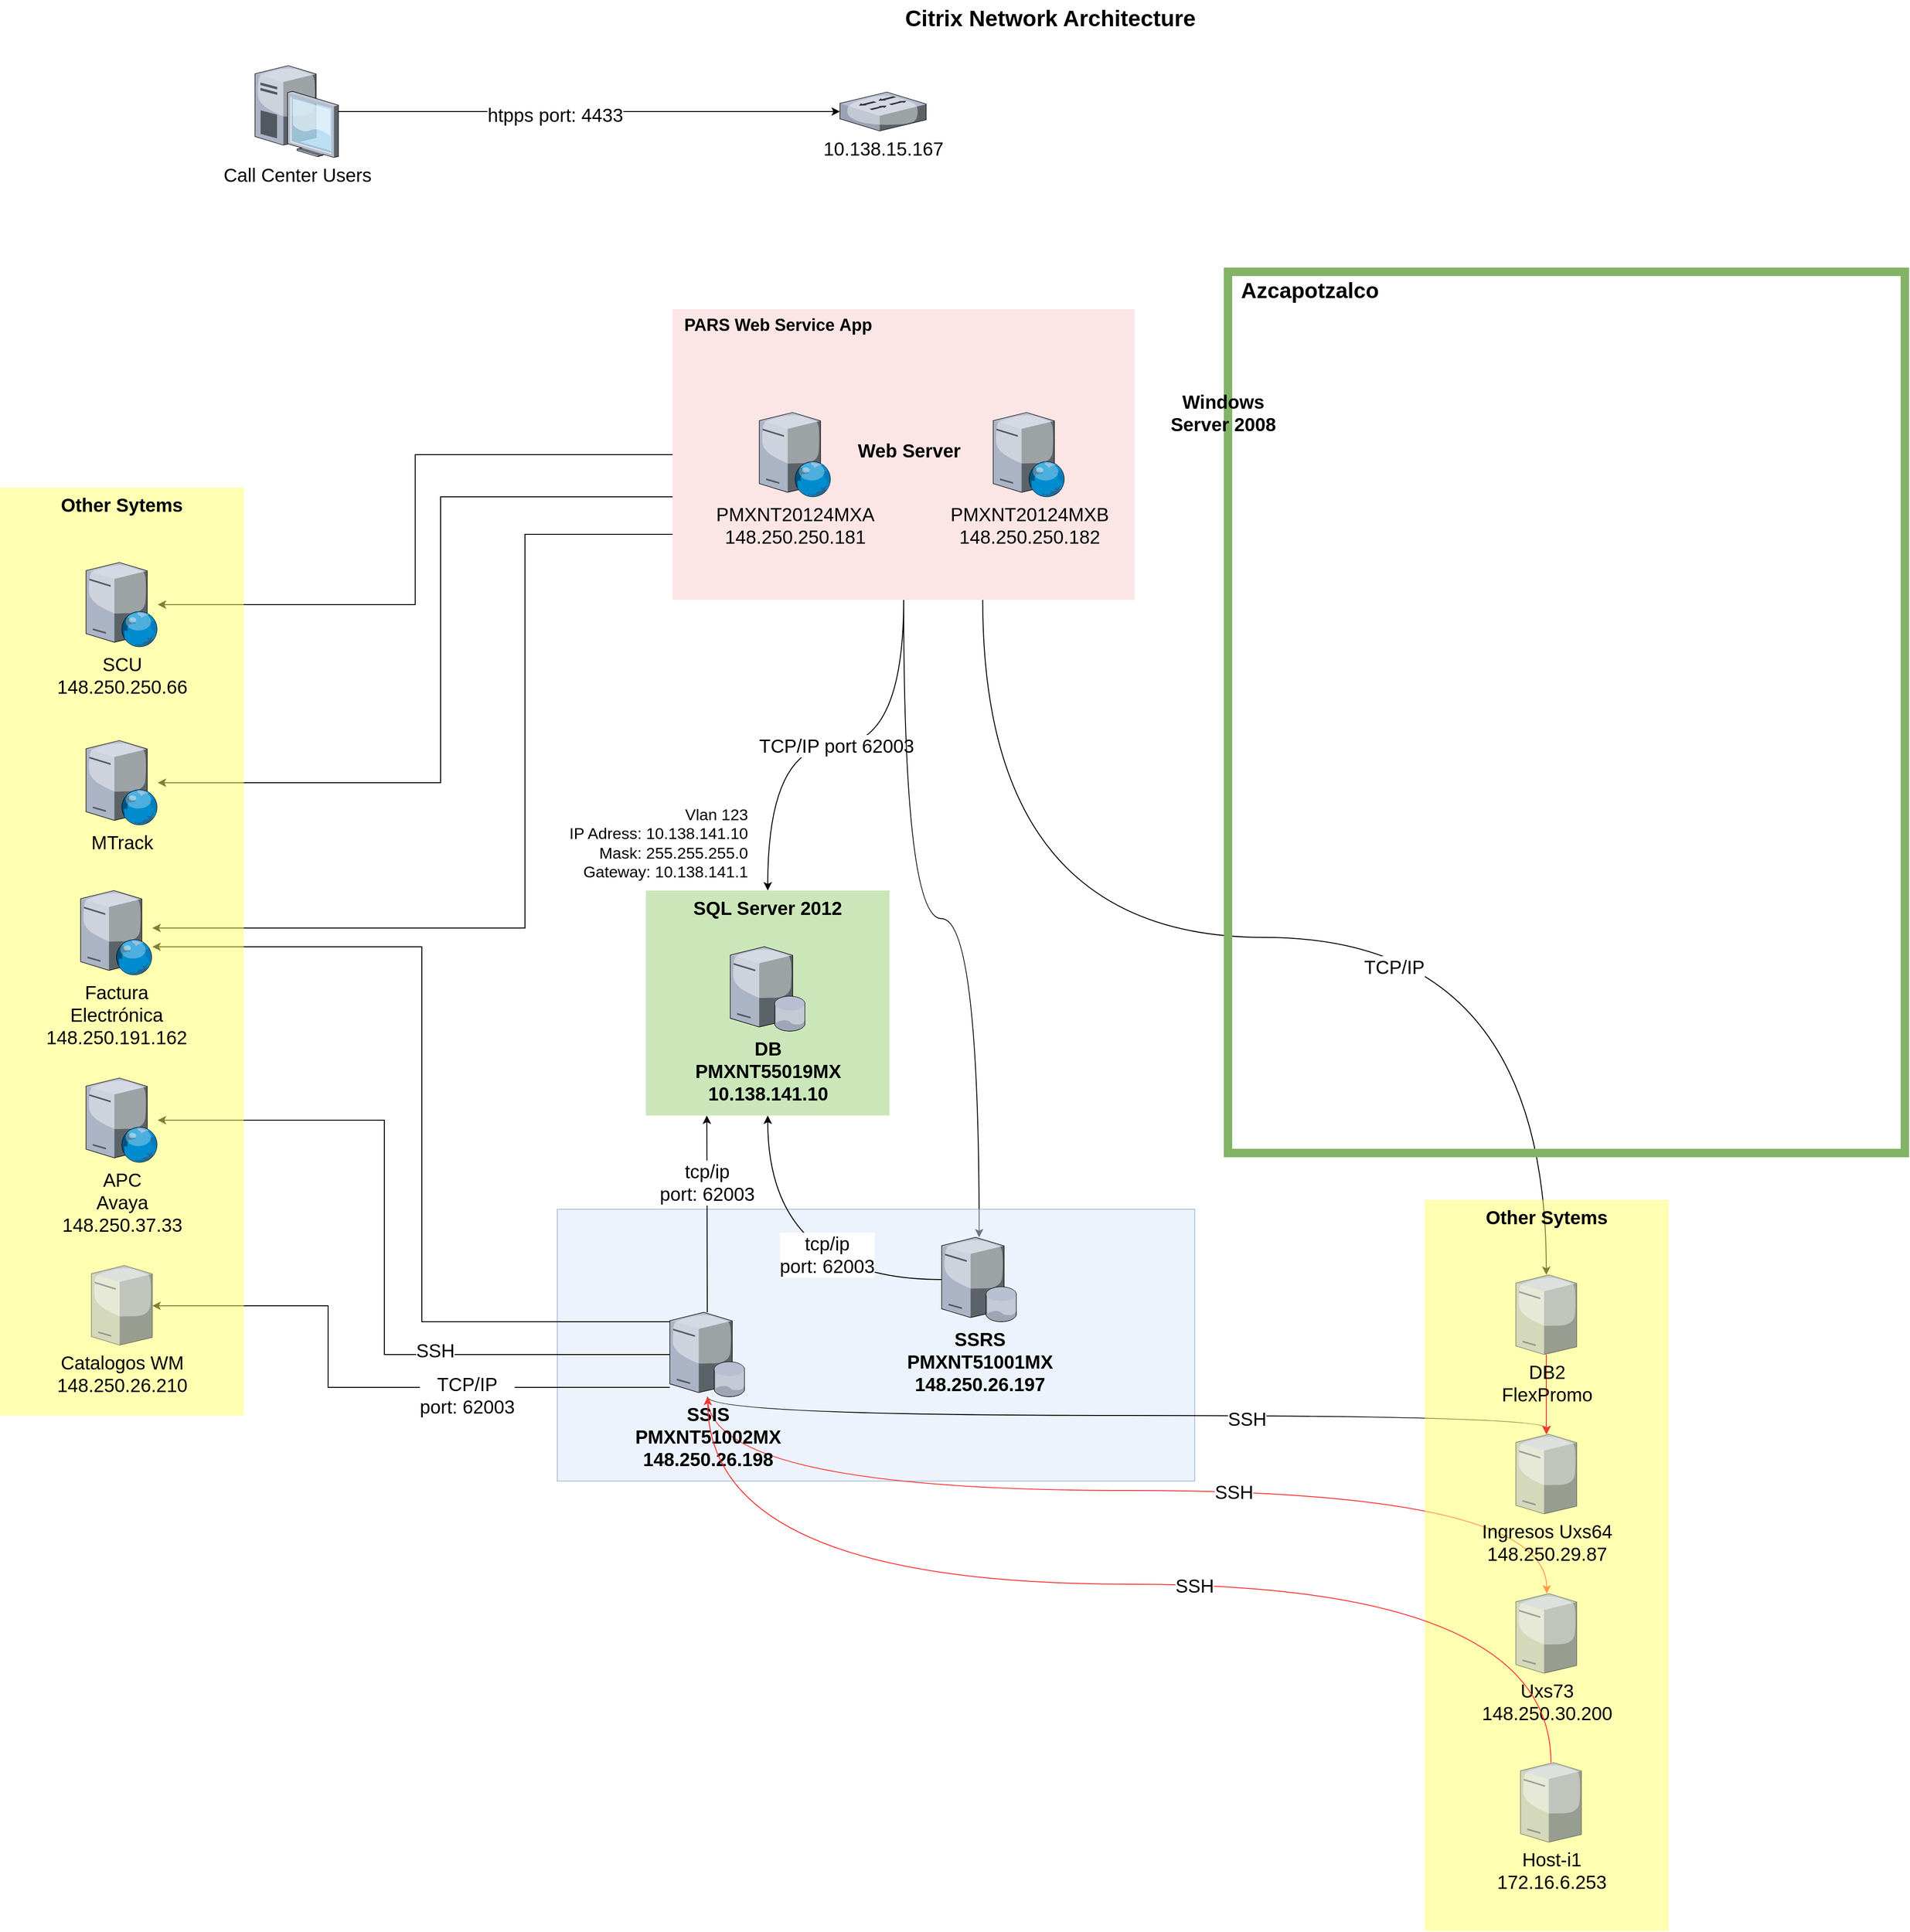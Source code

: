 <mxfile version="13.7.1" type="github">
  <diagram name="Page-1" id="e3a06f82-3646-2815-327d-82caf3d4e204">
    <mxGraphModel dx="3829.5" dy="1160" grid="1" gridSize="10" guides="1" tooltips="1" connect="1" arrows="1" fold="1" page="1" pageScale="1.5" pageWidth="1169" pageHeight="826" background="none" math="0" shadow="0">
      <root>
        <mxCell id="0" style=";html=1;" />
        <mxCell id="1" style=";html=1;" parent="0" />
        <mxCell id="NW1HPPaaWauUturvedQY-13" value="TCP/IP port 62003" style="edgeStyle=orthogonalEdgeStyle;orthogonalLoop=1;jettySize=auto;html=1;fontSize=20;curved=1;" edge="1" parent="1" source="6a7d8f32e03d9370-61" target="NW1HPPaaWauUturvedQY-11">
          <mxGeometry relative="1" as="geometry" />
        </mxCell>
        <mxCell id="NW1HPPaaWauUturvedQY-23" style="edgeStyle=orthogonalEdgeStyle;curved=1;orthogonalLoop=1;jettySize=auto;html=1;fontSize=20;" edge="1" parent="1" source="6a7d8f32e03d9370-61" target="NW1HPPaaWauUturvedQY-17">
          <mxGeometry relative="1" as="geometry" />
        </mxCell>
        <mxCell id="NW1HPPaaWauUturvedQY-29" style="edgeStyle=orthogonalEdgeStyle;curved=1;orthogonalLoop=1;jettySize=auto;html=1;fontSize=20;exitX=0.671;exitY=1;exitDx=0;exitDy=0;exitPerimeter=0;" edge="1" parent="1" source="6a7d8f32e03d9370-61" target="NW1HPPaaWauUturvedQY-25">
          <mxGeometry relative="1" as="geometry" />
        </mxCell>
        <mxCell id="NW1HPPaaWauUturvedQY-33" value="TCP/IP" style="edgeLabel;html=1;align=center;verticalAlign=middle;resizable=0;points=[];fontSize=20;" vertex="1" connectable="0" parent="NW1HPPaaWauUturvedQY-29">
          <mxGeometry x="0.208" y="-31" relative="1" as="geometry">
            <mxPoint as="offset" />
          </mxGeometry>
        </mxCell>
        <mxCell id="NW1HPPaaWauUturvedQY-45" style="edgeStyle=orthogonalEdgeStyle;orthogonalLoop=1;jettySize=auto;html=1;fontSize=20;rounded=0;" edge="1" parent="1" source="6a7d8f32e03d9370-61" target="NW1HPPaaWauUturvedQY-39">
          <mxGeometry relative="1" as="geometry" />
        </mxCell>
        <mxCell id="NW1HPPaaWauUturvedQY-46" style="edgeStyle=orthogonalEdgeStyle;orthogonalLoop=1;jettySize=auto;html=1;strokeColor=#000000;fontSize=20;rounded=0;" edge="1" parent="1" source="6a7d8f32e03d9370-61" target="NW1HPPaaWauUturvedQY-40">
          <mxGeometry relative="1" as="geometry">
            <Array as="points">
              <mxPoint x="280" y="560" />
              <mxPoint x="280" y="865" />
            </Array>
          </mxGeometry>
        </mxCell>
        <mxCell id="NW1HPPaaWauUturvedQY-47" style="edgeStyle=orthogonalEdgeStyle;rounded=0;orthogonalLoop=1;jettySize=auto;html=1;strokeColor=#000000;fontSize=20;" edge="1" parent="1" source="6a7d8f32e03d9370-61" target="NW1HPPaaWauUturvedQY-41">
          <mxGeometry relative="1" as="geometry">
            <Array as="points">
              <mxPoint x="370" y="600" />
              <mxPoint x="370" y="1020" />
            </Array>
          </mxGeometry>
        </mxCell>
        <mxCell id="6a7d8f32e03d9370-61" value="&amp;nbsp; &lt;b&gt;PARS Web Service&amp;nbsp;App&lt;/b&gt;" style="whiteSpace=wrap;html=1;fillColor=#f8cecc;fontSize=18;strokeColor=none;verticalAlign=top;align=left;opacity=50;" parent="1" vertex="1">
          <mxGeometry x="527.5" y="360" width="493" height="310" as="geometry" />
        </mxCell>
        <mxCell id="6a7d8f32e03d9370-62" value="Citrix Network Architecture" style="text;strokeColor=none;fillColor=none;html=1;fontSize=24;fontStyle=1;verticalAlign=middle;align=center;" parent="1" vertex="1">
          <mxGeometry x="499" y="30" width="861" height="40" as="geometry" />
        </mxCell>
        <mxCell id="NW1HPPaaWauUturvedQY-3" style="edgeStyle=orthogonalEdgeStyle;rounded=0;orthogonalLoop=1;jettySize=auto;html=1;fontSize=20;" edge="1" parent="1" source="NW1HPPaaWauUturvedQY-1" target="NW1HPPaaWauUturvedQY-2">
          <mxGeometry relative="1" as="geometry" />
        </mxCell>
        <mxCell id="NW1HPPaaWauUturvedQY-4" value="htpps port: 4433" style="edgeLabel;html=1;align=center;verticalAlign=middle;resizable=0;points=[];fontSize=20;" vertex="1" connectable="0" parent="NW1HPPaaWauUturvedQY-3">
          <mxGeometry x="0.0" y="-37" relative="1" as="geometry">
            <mxPoint x="-37" y="-34" as="offset" />
          </mxGeometry>
        </mxCell>
        <mxCell id="NW1HPPaaWauUturvedQY-1" value="Call Center Users" style="verticalLabelPosition=bottom;aspect=fixed;html=1;verticalAlign=top;strokeColor=none;align=center;outlineConnect=0;shape=mxgraph.citrix.desktop;fontSize=20;" vertex="1" parent="1">
          <mxGeometry x="82" y="100" width="89" height="98" as="geometry" />
        </mxCell>
        <mxCell id="NW1HPPaaWauUturvedQY-2" value="10.138.15.167" style="verticalLabelPosition=bottom;aspect=fixed;html=1;verticalAlign=top;strokeColor=none;align=center;outlineConnect=0;shape=mxgraph.citrix.switch;fontSize=20;" vertex="1" parent="1">
          <mxGeometry x="706" y="128.25" width="92" height="41.5" as="geometry" />
        </mxCell>
        <mxCell id="NW1HPPaaWauUturvedQY-5" value="" style="shape=image;html=1;verticalAlign=top;verticalLabelPosition=bottom;labelBackgroundColor=#ffffff;imageAspect=0;aspect=fixed;image=https://cdn3.iconfinder.com/data/icons/security-flat-2-1/512/wall__fire__bricks_-128.png;fontSize=20;" vertex="1" parent="1">
          <mxGeometry x="1270" y="89.75" width="80" height="80" as="geometry" />
        </mxCell>
        <mxCell id="NW1HPPaaWauUturvedQY-6" value="&lt;b&gt;&amp;nbsp; Azcapotzalco&lt;/b&gt;" style="whiteSpace=wrap;html=1;fontSize=23;verticalAlign=top;strokeColor=#82b366;fillColor=none;strokeWidth=9;align=left;" vertex="1" parent="1">
          <mxGeometry x="1120" y="320" width="722" height="940" as="geometry" />
        </mxCell>
        <mxCell id="NW1HPPaaWauUturvedQY-7" value="PMXNT20124MXA&lt;br style=&quot;font-size: 20px;&quot;&gt;148.250.250.181" style="verticalLabelPosition=bottom;aspect=fixed;html=1;verticalAlign=top;strokeColor=none;align=center;outlineConnect=0;shape=mxgraph.citrix.web_server;fillColor=none;fontSize=20;" vertex="1" parent="1">
          <mxGeometry x="620" y="470" width="76.5" height="90" as="geometry" />
        </mxCell>
        <mxCell id="NW1HPPaaWauUturvedQY-8" value="PMXNT20124MXB&lt;br style=&quot;font-size: 20px;&quot;&gt;148.250.250.182" style="verticalLabelPosition=bottom;aspect=fixed;html=1;verticalAlign=top;strokeColor=none;align=center;outlineConnect=0;shape=mxgraph.citrix.web_server;fillColor=none;fontSize=20;" vertex="1" parent="1">
          <mxGeometry x="869.5" y="470" width="76.5" height="90" as="geometry" />
        </mxCell>
        <mxCell id="NW1HPPaaWauUturvedQY-9" value="Web Server" style="text;html=1;strokeColor=none;fillColor=none;align=center;verticalAlign=middle;whiteSpace=wrap;rounded=0;fontSize=20;fontStyle=1" vertex="1" parent="1">
          <mxGeometry x="720" y="500" width="120" height="20" as="geometry" />
        </mxCell>
        <mxCell id="NW1HPPaaWauUturvedQY-10" value="Windows Server 2008" style="text;html=1;strokeColor=none;fillColor=none;align=center;verticalAlign=middle;whiteSpace=wrap;rounded=0;fontSize=20;fontStyle=1" vertex="1" parent="1">
          <mxGeometry x="1040" y="460" width="150" height="20" as="geometry" />
        </mxCell>
        <mxCell id="NW1HPPaaWauUturvedQY-11" value="&lt;b&gt;&lt;font style=&quot;font-size: 20px&quot;&gt;SQL Server 2012&lt;/font&gt;&lt;/b&gt;" style="whiteSpace=wrap;html=1;fontSize=18;strokeColor=none;verticalAlign=top;align=center;fillColor=#97D077;opacity=50;" vertex="1" parent="1">
          <mxGeometry x="499" y="980" width="260" height="240" as="geometry" />
        </mxCell>
        <mxCell id="NW1HPPaaWauUturvedQY-12" value="&lt;b&gt;DB&lt;br&gt;PMXNT55019MX&lt;br&gt;10.138.141.10&lt;/b&gt;" style="verticalLabelPosition=bottom;aspect=fixed;html=1;verticalAlign=top;strokeColor=none;align=center;outlineConnect=0;shape=mxgraph.citrix.database_server;fillColor=#97D077;fontSize=20;" vertex="1" parent="1">
          <mxGeometry x="589" y="1040" width="80" height="90" as="geometry" />
        </mxCell>
        <mxCell id="NW1HPPaaWauUturvedQY-14" value="Vlan 123&lt;br style=&quot;font-size: 17px;&quot;&gt;IP Adress: 10.138.141.10&lt;br style=&quot;font-size: 17px;&quot;&gt;Mask: 255.255.255.0&lt;br style=&quot;font-size: 17px;&quot;&gt;Gateway: 10.138.141.1" style="text;html=1;strokeColor=none;fillColor=none;align=right;verticalAlign=middle;whiteSpace=wrap;rounded=0;fontSize=17;" vertex="1" parent="1">
          <mxGeometry x="360" y="920" width="250" height="20" as="geometry" />
        </mxCell>
        <mxCell id="NW1HPPaaWauUturvedQY-15" value="" style="whiteSpace=wrap;html=1;fontSize=18;strokeColor=#6c8ebf;verticalAlign=top;align=center;fillColor=#dae8fc;opacity=50;imageAspect=1;connectable=1;allowArrows=1;recursiveResize=0;expand=1;gradientDirection=north;" vertex="1" parent="1">
          <mxGeometry x="404.5" y="1320" width="680" height="290" as="geometry" />
        </mxCell>
        <mxCell id="NW1HPPaaWauUturvedQY-19" style="edgeStyle=orthogonalEdgeStyle;curved=1;orthogonalLoop=1;jettySize=auto;html=1;entryX=0.25;entryY=1;entryDx=0;entryDy=0;fontSize=17;" edge="1" parent="1" source="NW1HPPaaWauUturvedQY-16" target="NW1HPPaaWauUturvedQY-11">
          <mxGeometry relative="1" as="geometry" />
        </mxCell>
        <mxCell id="NW1HPPaaWauUturvedQY-20" value="tcp/ip&lt;br style=&quot;font-size: 20px;&quot;&gt;port: 62003" style="edgeLabel;html=1;align=center;verticalAlign=middle;resizable=0;points=[];fontSize=20;" vertex="1" connectable="0" parent="NW1HPPaaWauUturvedQY-19">
          <mxGeometry x="0.342" relative="1" as="geometry">
            <mxPoint y="1" as="offset" />
          </mxGeometry>
        </mxCell>
        <mxCell id="NW1HPPaaWauUturvedQY-30" style="edgeStyle=orthogonalEdgeStyle;curved=1;orthogonalLoop=1;jettySize=auto;html=1;fontSize=20;" edge="1" parent="1" source="NW1HPPaaWauUturvedQY-16" target="NW1HPPaaWauUturvedQY-26">
          <mxGeometry relative="1" as="geometry">
            <Array as="points">
              <mxPoint x="565" y="1540" />
              <mxPoint x="1460" y="1540" />
            </Array>
          </mxGeometry>
        </mxCell>
        <mxCell id="NW1HPPaaWauUturvedQY-34" value="SSH" style="edgeLabel;html=1;align=center;verticalAlign=middle;resizable=0;points=[];fontSize=20;" vertex="1" connectable="0" parent="NW1HPPaaWauUturvedQY-30">
          <mxGeometry x="0.273" y="-3" relative="1" as="geometry">
            <mxPoint as="offset" />
          </mxGeometry>
        </mxCell>
        <mxCell id="NW1HPPaaWauUturvedQY-31" style="edgeStyle=orthogonalEdgeStyle;curved=1;orthogonalLoop=1;jettySize=auto;html=1;fontSize=20;strokeColor=#FF3333;" edge="1" parent="1" source="NW1HPPaaWauUturvedQY-16" target="NW1HPPaaWauUturvedQY-27">
          <mxGeometry relative="1" as="geometry">
            <Array as="points">
              <mxPoint x="565" y="1620" />
              <mxPoint x="1460" y="1620" />
            </Array>
          </mxGeometry>
        </mxCell>
        <mxCell id="NW1HPPaaWauUturvedQY-35" value="SSH" style="edgeLabel;html=1;align=center;verticalAlign=middle;resizable=0;points=[];fontSize=20;" vertex="1" connectable="0" parent="NW1HPPaaWauUturvedQY-31">
          <mxGeometry x="0.197" y="-1" relative="1" as="geometry">
            <mxPoint as="offset" />
          </mxGeometry>
        </mxCell>
        <mxCell id="NW1HPPaaWauUturvedQY-48" style="edgeStyle=orthogonalEdgeStyle;rounded=0;orthogonalLoop=1;jettySize=auto;html=1;strokeColor=#000000;fontSize=20;" edge="1" parent="1" source="NW1HPPaaWauUturvedQY-16" target="NW1HPPaaWauUturvedQY-41">
          <mxGeometry relative="1" as="geometry">
            <Array as="points">
              <mxPoint x="260" y="1440" />
              <mxPoint x="260" y="1040" />
            </Array>
          </mxGeometry>
        </mxCell>
        <mxCell id="NW1HPPaaWauUturvedQY-49" style="edgeStyle=orthogonalEdgeStyle;rounded=0;orthogonalLoop=1;jettySize=auto;html=1;strokeColor=#000000;fontSize=20;" edge="1" parent="1" source="NW1HPPaaWauUturvedQY-16" target="NW1HPPaaWauUturvedQY-42">
          <mxGeometry relative="1" as="geometry">
            <Array as="points">
              <mxPoint x="220" y="1475" />
              <mxPoint x="220" y="1225" />
            </Array>
          </mxGeometry>
        </mxCell>
        <mxCell id="NW1HPPaaWauUturvedQY-51" value="SSH" style="edgeLabel;html=1;align=center;verticalAlign=middle;resizable=0;points=[];fontSize=20;" vertex="1" connectable="0" parent="NW1HPPaaWauUturvedQY-49">
          <mxGeometry x="-0.371" y="-5" relative="1" as="geometry">
            <mxPoint as="offset" />
          </mxGeometry>
        </mxCell>
        <mxCell id="NW1HPPaaWauUturvedQY-50" style="edgeStyle=orthogonalEdgeStyle;rounded=0;orthogonalLoop=1;jettySize=auto;html=1;strokeColor=#000000;fontSize=20;" edge="1" parent="1" source="NW1HPPaaWauUturvedQY-16" target="NW1HPPaaWauUturvedQY-38">
          <mxGeometry relative="1" as="geometry">
            <Array as="points">
              <mxPoint x="160" y="1510" />
              <mxPoint x="160" y="1423" />
            </Array>
          </mxGeometry>
        </mxCell>
        <mxCell id="NW1HPPaaWauUturvedQY-52" value="TCP/IP&lt;br&gt;port: 62003" style="edgeLabel;html=1;align=center;verticalAlign=middle;resizable=0;points=[];fontSize=20;" vertex="1" connectable="0" parent="NW1HPPaaWauUturvedQY-50">
          <mxGeometry x="-0.323" y="8" relative="1" as="geometry">
            <mxPoint as="offset" />
          </mxGeometry>
        </mxCell>
        <mxCell id="NW1HPPaaWauUturvedQY-16" value="&lt;b&gt;SSIS&lt;br&gt;PMXNT51002MX&lt;br&gt;148.250.26.198&lt;/b&gt;" style="verticalLabelPosition=bottom;aspect=fixed;html=1;verticalAlign=top;strokeColor=none;align=center;outlineConnect=0;shape=mxgraph.citrix.database_server;fillColor=#97D077;fontSize=20;" vertex="1" parent="1">
          <mxGeometry x="524.5" y="1430" width="80" height="90" as="geometry" />
        </mxCell>
        <mxCell id="NW1HPPaaWauUturvedQY-18" style="edgeStyle=orthogonalEdgeStyle;curved=1;orthogonalLoop=1;jettySize=auto;html=1;entryX=0.5;entryY=1;entryDx=0;entryDy=0;fontSize=17;" edge="1" parent="1" source="NW1HPPaaWauUturvedQY-17" target="NW1HPPaaWauUturvedQY-11">
          <mxGeometry relative="1" as="geometry" />
        </mxCell>
        <mxCell id="NW1HPPaaWauUturvedQY-21" value="tcp/ip&lt;br&gt;port: 62003" style="edgeLabel;html=1;align=center;verticalAlign=middle;resizable=0;points=[];fontSize=20;" vertex="1" connectable="0" parent="NW1HPPaaWauUturvedQY-18">
          <mxGeometry x="-0.321" y="-27" relative="1" as="geometry">
            <mxPoint as="offset" />
          </mxGeometry>
        </mxCell>
        <mxCell id="NW1HPPaaWauUturvedQY-17" value="&lt;b&gt;SSRS&lt;br&gt;PMXNT51001MX&lt;br&gt;148.250.26.197&lt;/b&gt;" style="verticalLabelPosition=bottom;aspect=fixed;html=1;verticalAlign=top;strokeColor=none;align=center;outlineConnect=0;shape=mxgraph.citrix.database_server;fillColor=#97D077;fontSize=20;" vertex="1" parent="1">
          <mxGeometry x="814.5" y="1350" width="80" height="90" as="geometry" />
        </mxCell>
        <mxCell id="NW1HPPaaWauUturvedQY-24" value="&lt;b&gt;&lt;font style=&quot;font-size: 20px&quot;&gt;Other Sytems&lt;br&gt;&lt;/font&gt;&lt;/b&gt;" style="whiteSpace=wrap;html=1;fontSize=18;strokeColor=none;verticalAlign=top;align=center;opacity=50;fillColor=#FFFF66;" vertex="1" parent="1">
          <mxGeometry x="1330" y="1310" width="260" height="780" as="geometry" />
        </mxCell>
        <mxCell id="NW1HPPaaWauUturvedQY-43" value="" style="edgeStyle=orthogonalEdgeStyle;curved=1;orthogonalLoop=1;jettySize=auto;html=1;strokeColor=#FF3333;fontSize=20;" edge="1" parent="1" source="NW1HPPaaWauUturvedQY-25" target="NW1HPPaaWauUturvedQY-26">
          <mxGeometry relative="1" as="geometry" />
        </mxCell>
        <mxCell id="NW1HPPaaWauUturvedQY-25" value="DB2&lt;br&gt;FlexPromo" style="verticalLabelPosition=bottom;aspect=fixed;html=1;verticalAlign=top;strokeColor=none;align=center;outlineConnect=0;shape=mxgraph.citrix.tower_server;fillColor=#97D077;gradientColor=none;fontSize=20;opacity=50;" vertex="1" parent="1">
          <mxGeometry x="1427" y="1390" width="65" height="85" as="geometry" />
        </mxCell>
        <mxCell id="NW1HPPaaWauUturvedQY-26" value="Ingresos Uxs64&lt;br&gt;148.250.29.87" style="verticalLabelPosition=bottom;aspect=fixed;html=1;verticalAlign=top;strokeColor=none;align=center;outlineConnect=0;shape=mxgraph.citrix.tower_server;gradientColor=none;fontSize=20;opacity=50;fillColor=#FFFF66;" vertex="1" parent="1">
          <mxGeometry x="1427" y="1560" width="65" height="85" as="geometry" />
        </mxCell>
        <mxCell id="NW1HPPaaWauUturvedQY-27" value="Uxs73&lt;br&gt;148.250.30.200" style="verticalLabelPosition=bottom;aspect=fixed;html=1;verticalAlign=top;strokeColor=none;align=center;outlineConnect=0;shape=mxgraph.citrix.tower_server;fillColor=#97D077;gradientColor=none;fontSize=20;opacity=50;" vertex="1" parent="1">
          <mxGeometry x="1427" y="1730" width="65" height="85" as="geometry" />
        </mxCell>
        <mxCell id="NW1HPPaaWauUturvedQY-32" style="edgeStyle=orthogonalEdgeStyle;orthogonalLoop=1;jettySize=auto;html=1;strokeColor=#FF3333;fontSize=20;curved=1;" edge="1" parent="1" source="NW1HPPaaWauUturvedQY-28" target="NW1HPPaaWauUturvedQY-16">
          <mxGeometry relative="1" as="geometry">
            <Array as="points">
              <mxPoint x="1465" y="1720" />
              <mxPoint x="565" y="1720" />
            </Array>
          </mxGeometry>
        </mxCell>
        <mxCell id="NW1HPPaaWauUturvedQY-36" value="SSH" style="edgeLabel;html=1;align=center;verticalAlign=middle;resizable=0;points=[];fontSize=20;" vertex="1" connectable="0" parent="NW1HPPaaWauUturvedQY-32">
          <mxGeometry x="-0.115" y="1" relative="1" as="geometry">
            <mxPoint x="-1" as="offset" />
          </mxGeometry>
        </mxCell>
        <mxCell id="NW1HPPaaWauUturvedQY-28" value="Host-i1&lt;br&gt;172.16.6.253" style="verticalLabelPosition=bottom;aspect=fixed;html=1;verticalAlign=top;strokeColor=none;align=center;outlineConnect=0;shape=mxgraph.citrix.tower_server;fillColor=#97D077;gradientColor=none;fontSize=20;opacity=50;" vertex="1" parent="1">
          <mxGeometry x="1432" y="1910.25" width="65" height="85" as="geometry" />
        </mxCell>
        <mxCell id="NW1HPPaaWauUturvedQY-37" value="&lt;b&gt;&lt;font style=&quot;font-size: 20px&quot;&gt;Other Sytems&lt;br&gt;&lt;/font&gt;&lt;/b&gt;" style="whiteSpace=wrap;html=1;fontSize=18;strokeColor=none;verticalAlign=top;align=center;opacity=50;fillColor=#FFFF66;" vertex="1" parent="1">
          <mxGeometry x="-190" y="550" width="260" height="990" as="geometry" />
        </mxCell>
        <mxCell id="NW1HPPaaWauUturvedQY-38" value="Catalogos WM&lt;br&gt;148.250.26.210" style="verticalLabelPosition=bottom;aspect=fixed;html=1;verticalAlign=top;strokeColor=none;align=center;outlineConnect=0;shape=mxgraph.citrix.tower_server;fillColor=#97D077;gradientColor=none;fontSize=20;opacity=50;" vertex="1" parent="1">
          <mxGeometry x="-92.5" y="1380" width="65" height="85" as="geometry" />
        </mxCell>
        <mxCell id="NW1HPPaaWauUturvedQY-39" value="SCU&lt;br style=&quot;font-size: 20px;&quot;&gt;148.250.250.66" style="verticalLabelPosition=bottom;aspect=fixed;html=1;verticalAlign=top;strokeColor=none;align=center;outlineConnect=0;shape=mxgraph.citrix.web_server;fillColor=none;fontSize=20;" vertex="1" parent="1">
          <mxGeometry x="-98.25" y="630" width="76.5" height="90" as="geometry" />
        </mxCell>
        <mxCell id="NW1HPPaaWauUturvedQY-40" value="MTrack" style="verticalLabelPosition=bottom;aspect=fixed;html=1;verticalAlign=top;strokeColor=none;align=center;outlineConnect=0;shape=mxgraph.citrix.web_server;fillColor=none;fontSize=20;" vertex="1" parent="1">
          <mxGeometry x="-98.25" y="820" width="76.5" height="90" as="geometry" />
        </mxCell>
        <mxCell id="NW1HPPaaWauUturvedQY-41" value="Factura&lt;br style=&quot;font-size: 20px;&quot;&gt;Electrónica&lt;br style=&quot;font-size: 20px;&quot;&gt;148.250.191.162" style="verticalLabelPosition=bottom;aspect=fixed;html=1;verticalAlign=top;strokeColor=none;align=center;outlineConnect=0;shape=mxgraph.citrix.web_server;fillColor=none;fontSize=20;" vertex="1" parent="1">
          <mxGeometry x="-104" y="980" width="76.5" height="90" as="geometry" />
        </mxCell>
        <mxCell id="NW1HPPaaWauUturvedQY-42" value="APC&lt;br style=&quot;font-size: 20px;&quot;&gt;Avaya&lt;br style=&quot;font-size: 20px;&quot;&gt;148.250.37.33" style="verticalLabelPosition=bottom;aspect=fixed;html=1;verticalAlign=top;strokeColor=none;align=center;outlineConnect=0;shape=mxgraph.citrix.web_server;fillColor=none;fontSize=20;" vertex="1" parent="1">
          <mxGeometry x="-98.25" y="1180" width="76.5" height="90" as="geometry" />
        </mxCell>
      </root>
    </mxGraphModel>
  </diagram>
</mxfile>
